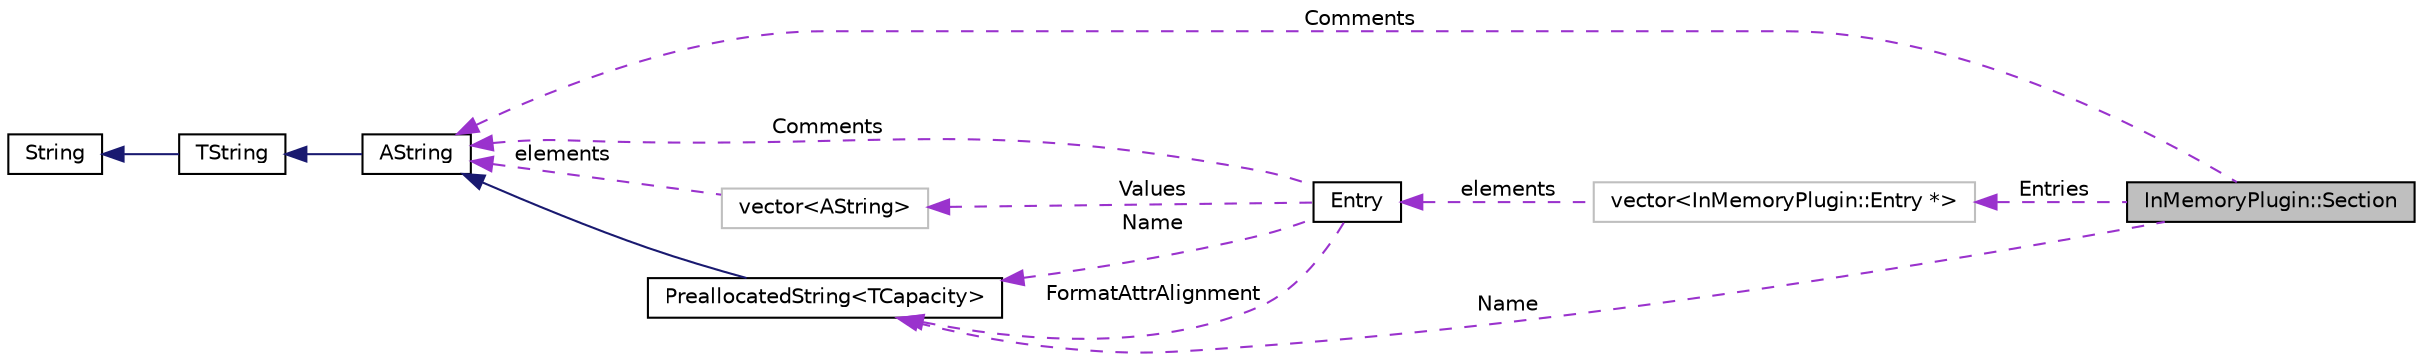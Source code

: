 digraph "InMemoryPlugin::Section"
{
  edge [fontname="Helvetica",fontsize="10",labelfontname="Helvetica",labelfontsize="10"];
  node [fontname="Helvetica",fontsize="10",shape=record];
  rankdir="LR";
  Node1 [label="InMemoryPlugin::Section",height=0.2,width=0.4,color="black", fillcolor="grey75", style="filled", fontcolor="black"];
  Node6 [label="vector\<InMemoryPlugin::Entry *\>",height=0.2,width=0.4,color="grey75", fillcolor="white", style="filled"];
  Node8 [label="vector\<AString\>",height=0.2,width=0.4,color="grey75", fillcolor="white", style="filled"];
  Node5 [label="PreallocatedString\<TCapacity\>",height=0.2,width=0.4,color="black", fillcolor="white", style="filled",URL="$classaworx_1_1lib_1_1strings_1_1PreallocatedString.html"];
  Node2 -> Node1 [dir="back",color="darkorchid3",fontsize="10",style="dashed",label=" Comments" ,fontname="Helvetica"];
  Node2 -> Node5 [dir="back",color="midnightblue",fontsize="10",style="solid",fontname="Helvetica"];
  Node2 -> Node7 [dir="back",color="darkorchid3",fontsize="10",style="dashed",label=" Comments" ,fontname="Helvetica"];
  Node2 -> Node8 [dir="back",color="darkorchid3",fontsize="10",style="dashed",label=" elements" ,fontname="Helvetica"];
  Node3 -> Node2 [dir="back",color="midnightblue",fontsize="10",style="solid",fontname="Helvetica"];
  Node4 -> Node3 [dir="back",color="midnightblue",fontsize="10",style="solid",fontname="Helvetica"];
  Node5 -> Node1 [dir="back",color="darkorchid3",fontsize="10",style="dashed",label=" Name" ,fontname="Helvetica"];
  Node5 -> Node7 [dir="back",color="darkorchid3",fontsize="10",style="dashed",label=" FormatAttrAlignment" ,fontname="Helvetica"];
  Node5 -> Node7 [dir="back",color="darkorchid3",fontsize="10",style="dashed",label=" Name" ,fontname="Helvetica"];
  Node6 -> Node1 [dir="back",color="darkorchid3",fontsize="10",style="dashed",label=" Entries" ,fontname="Helvetica"];
  Node7 -> Node6 [dir="back",color="darkorchid3",fontsize="10",style="dashed",label=" elements" ,fontname="Helvetica"];
  Node8 -> Node7 [dir="back",color="darkorchid3",fontsize="10",style="dashed",label=" Values" ,fontname="Helvetica"];
  Node2 [label="AString",height=0.2,width=0.4,color="black", fillcolor="white", style="filled",URL="$classaworx_1_1lib_1_1strings_1_1AString.html"];
  Node3 [label="TString",height=0.2,width=0.4,color="black", fillcolor="white", style="filled",URL="$classaworx_1_1lib_1_1strings_1_1TString.html"];
  Node4 [label="String",height=0.2,width=0.4,color="black", fillcolor="white", style="filled",URL="$classaworx_1_1lib_1_1strings_1_1String.html"];
  Node7 [label="Entry",height=0.2,width=0.4,color="black", fillcolor="white", style="filled",URL="$classaworx_1_1lib_1_1config_1_1InMemoryPlugin_1_1Entry.html"];
}

